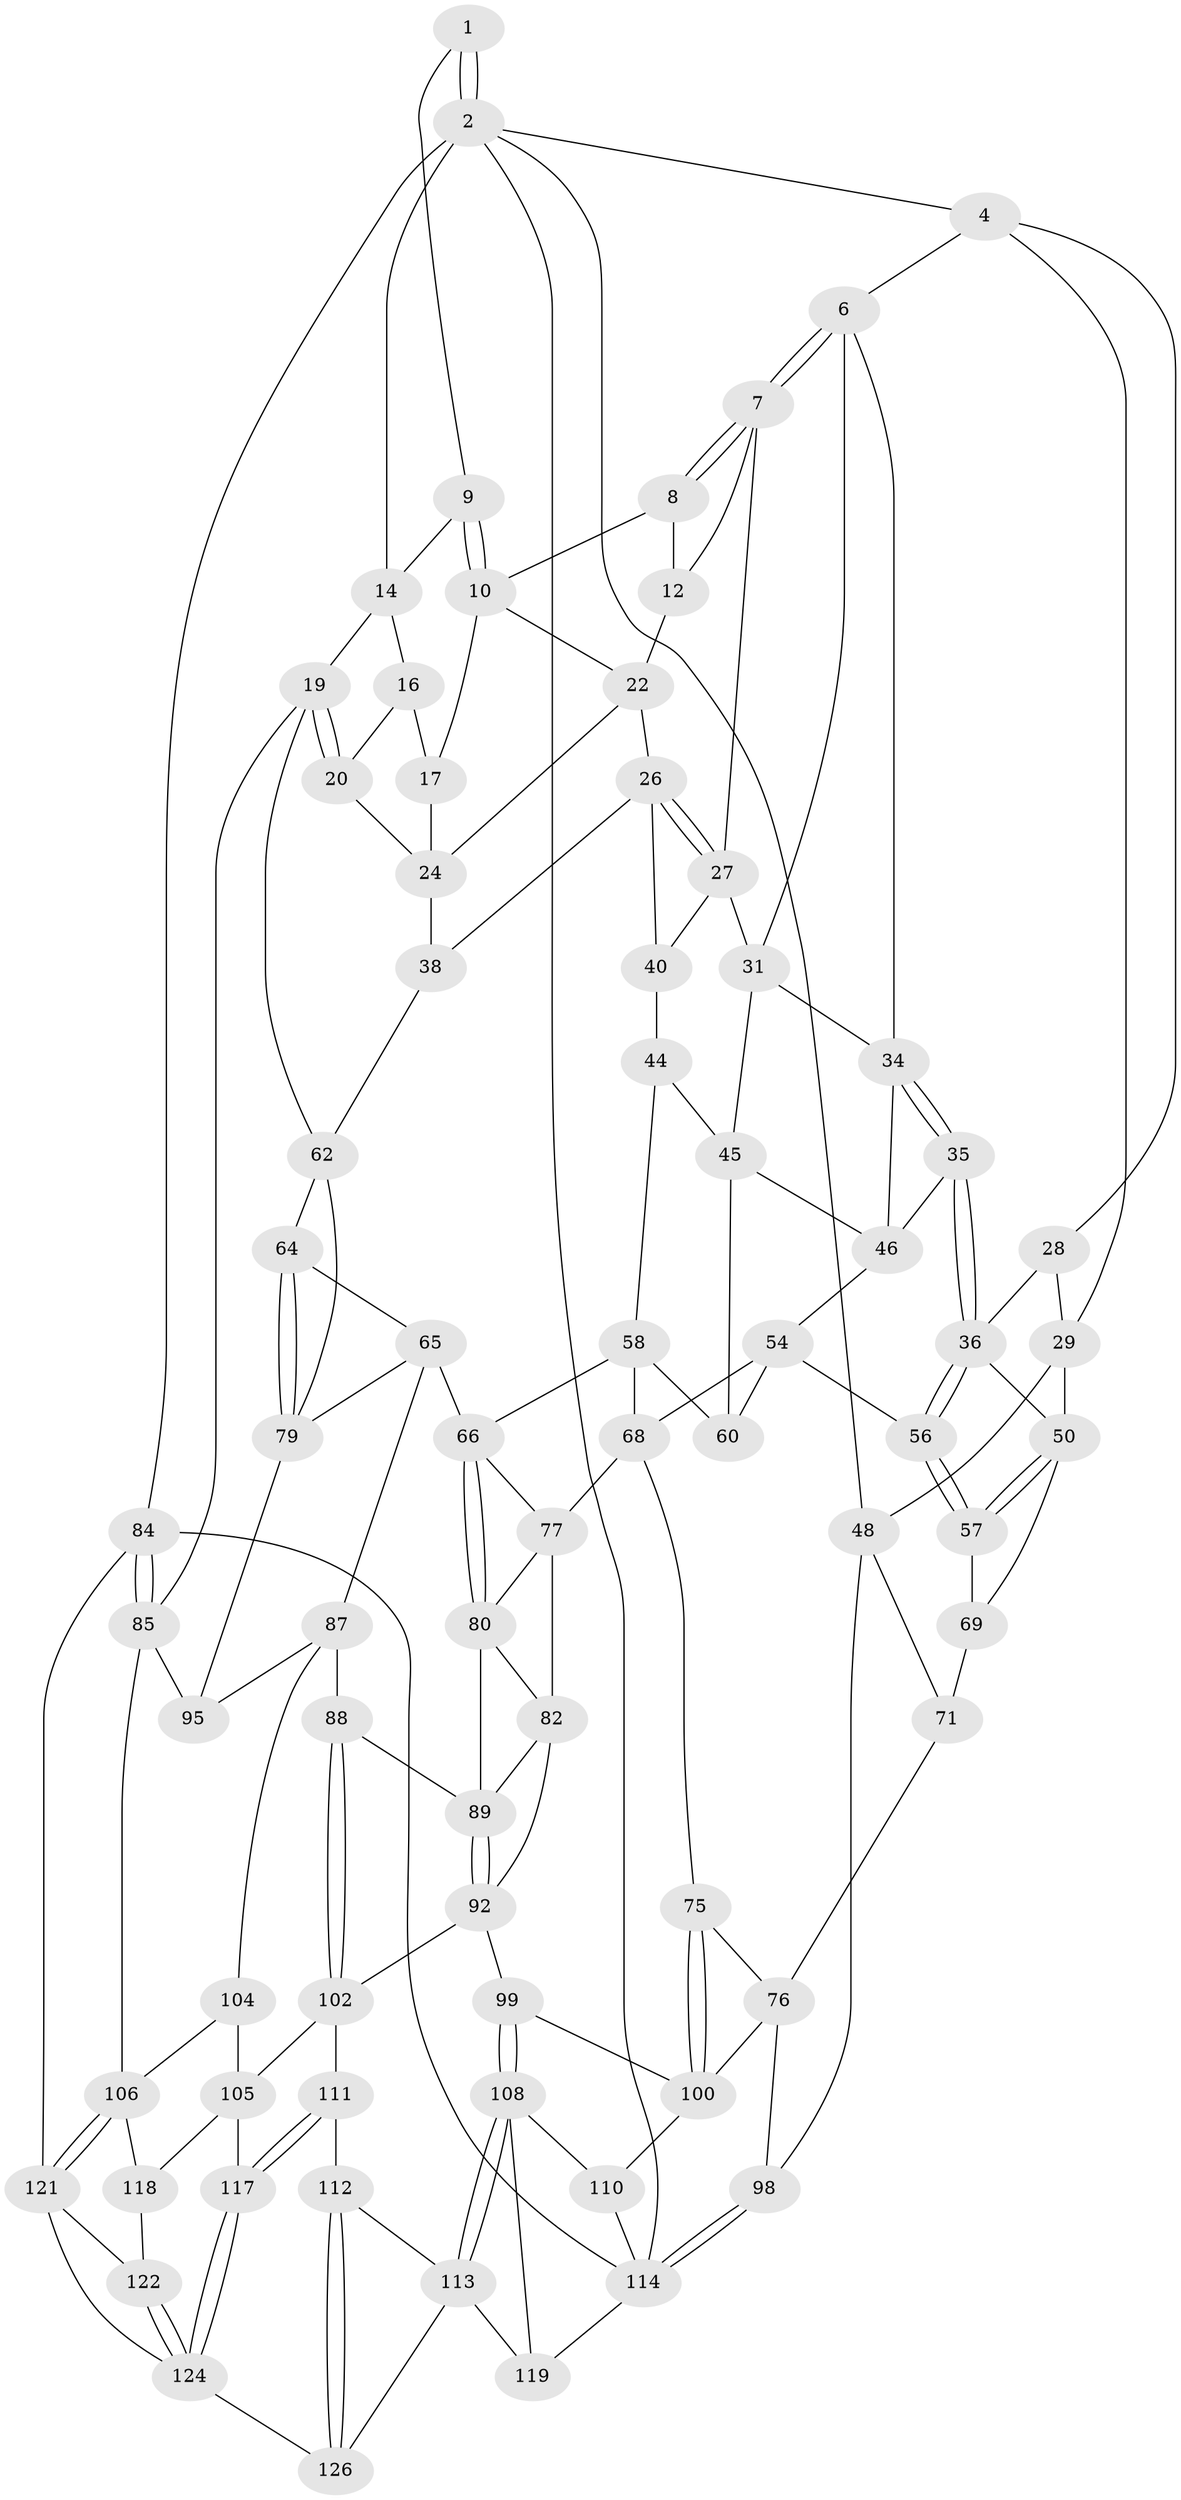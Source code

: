 // Generated by graph-tools (version 1.1) at 2025/24/03/03/25 07:24:31]
// undirected, 76 vertices, 162 edges
graph export_dot {
graph [start="1"]
  node [color=gray90,style=filled];
  1 [pos="+0.8892507183264886+0"];
  2 [pos="+1+0",super="+3"];
  4 [pos="+0.15365968392065066+0",super="+5"];
  6 [pos="+0.40839367427718987+0",super="+32"];
  7 [pos="+0.4990617976843682+0",super="+13"];
  8 [pos="+0.6714016458794134+0",super="+11"];
  9 [pos="+0.895969406464178+0"];
  10 [pos="+0.881579125849867+0.03619777630502232",super="+18"];
  12 [pos="+0.8015993915558417+0.07610250285839551"];
  14 [pos="+0.9857574228691331+0.05097654891772906",super="+15"];
  16 [pos="+0.9685946202321284+0.06570381418946589",super="+21"];
  17 [pos="+0.8827331328615413+0.05979501285176601",super="+23"];
  19 [pos="+1+0.2306546685542266",super="+61"];
  20 [pos="+1+0.21853423562912"];
  22 [pos="+0.8118387348024976+0.0826126642278595",super="+25"];
  24 [pos="+0.8241330622723111+0.17748099690274075",super="+33"];
  26 [pos="+0.7663886476754007+0.18146224256128493",super="+39"];
  27 [pos="+0.6977289463361112+0.15748165376983864",super="+30"];
  28 [pos="+0.11810038351061507+0.1461164539651043"];
  29 [pos="+0.012737025326147344+0.18408676434343016",super="+49"];
  31 [pos="+0.5303913588165213+0.17322150753734503",super="+42"];
  34 [pos="+0.32554547915145277+0.1609953140149462",super="+43"];
  35 [pos="+0.3247098799470102+0.1636106744054909"];
  36 [pos="+0.2924645370272089+0.21236214137234682",super="+37"];
  38 [pos="+0.8440896690521171+0.3567138111745796"];
  40 [pos="+0.7285968881559561+0.3124105775686228",super="+41"];
  44 [pos="+0.6396083310608999+0.25121193125667196",super="+47"];
  45 [pos="+0.5432142085544605+0.2671707655025665",super="+52"];
  46 [pos="+0.42862657911161745+0.2603029734475142",super="+53"];
  48 [pos="+0+0.2794254149153492",super="+72"];
  50 [pos="+0.1639896456518475+0.2663036942932656",super="+51"];
  54 [pos="+0.4041969333698895+0.3489482754248111",super="+55"];
  56 [pos="+0.31898086442108625+0.3881277127438513"];
  57 [pos="+0.2146754247641155+0.3997440025576138"];
  58 [pos="+0.6220045399938662+0.394708713055057",super="+59"];
  60 [pos="+0.5427033334139495+0.3014758335019031"];
  62 [pos="+1+0.49665865311968055",super="+63"];
  64 [pos="+0.7972380354329784+0.4526020076002111"];
  65 [pos="+0.7188173998551886+0.4938530693390407",super="+86"];
  66 [pos="+0.692769691236102+0.4903710053103688",super="+67"];
  68 [pos="+0.3817041283894893+0.4555946628130818",super="+74"];
  69 [pos="+0.2083780847714807+0.4030270249581427",super="+70"];
  71 [pos="+0.06438528312182712+0.5573319384914575",super="+73"];
  75 [pos="+0.17823330189151193+0.5957580770976992"];
  76 [pos="+0.15110426576352043+0.5875626676256103",super="+97"];
  77 [pos="+0.5489600341141995+0.4970889497271381",super="+78"];
  79 [pos="+0.9067230570637278+0.5757563282853785",super="+91"];
  80 [pos="+0.6475880242303033+0.5576711967680494",super="+81"];
  82 [pos="+0.5508765844837095+0.5814503487812547",super="+83"];
  84 [pos="+1+1"];
  85 [pos="+1+0.8775717632777342",super="+94"];
  87 [pos="+0.7433520452416675+0.6649003635044757",super="+96"];
  88 [pos="+0.6724322552169061+0.6674687621396076"];
  89 [pos="+0.6417971716358474+0.6554155188316062",super="+90"];
  92 [pos="+0.517131288630606+0.7115650408700186",super="+93"];
  95 [pos="+0.8750648834974356+0.7098785672444313"];
  98 [pos="+0+1"];
  99 [pos="+0.4292316057450527+0.6789854055960268"];
  100 [pos="+0.23395213697012404+0.6965628941051277",super="+101"];
  102 [pos="+0.6769019922063403+0.8030998058272992",super="+103"];
  104 [pos="+0.7134427588610947+0.8071160573882091"];
  105 [pos="+0.7035104080843159+0.808810575198329",super="+116"];
  106 [pos="+0.856255254873501+0.8161217733016197",super="+107"];
  108 [pos="+0.35706355340478885+0.8081752723997043",super="+109"];
  110 [pos="+0.2542886337427405+0.7976422969745853"];
  111 [pos="+0.5680793060912455+0.8438432374926147"];
  112 [pos="+0.5499254019976169+0.86304806935128"];
  113 [pos="+0.4640924136864544+0.9261093546260949",super="+120"];
  114 [pos="+0+1",super="+115"];
  117 [pos="+0.6936263257144799+0.9810331197234629"];
  118 [pos="+0.748720274479483+0.9332199097121908"];
  119 [pos="+0.14856845303529426+1"];
  121 [pos="+0.8515614264789514+0.9183116936375004",super="+123"];
  122 [pos="+0.8389157737017784+0.922653668012264"];
  124 [pos="+0.6826046675380453+1",super="+125"];
  126 [pos="+0.6314872974225659+1"];
  1 -- 2;
  1 -- 2;
  1 -- 9;
  2 -- 84;
  2 -- 14;
  2 -- 48;
  2 -- 4;
  2 -- 114;
  4 -- 29;
  4 -- 28;
  4 -- 6;
  6 -- 7;
  6 -- 7;
  6 -- 34;
  6 -- 31;
  7 -- 8;
  7 -- 8;
  7 -- 27;
  7 -- 12;
  8 -- 10;
  8 -- 12;
  9 -- 10;
  9 -- 10;
  9 -- 14;
  10 -- 17;
  10 -- 22;
  12 -- 22;
  14 -- 16;
  14 -- 19;
  16 -- 17 [weight=2];
  16 -- 20;
  17 -- 24;
  19 -- 20;
  19 -- 20;
  19 -- 85;
  19 -- 62;
  20 -- 24;
  22 -- 24;
  22 -- 26;
  24 -- 38;
  26 -- 27;
  26 -- 27;
  26 -- 40;
  26 -- 38;
  27 -- 40;
  27 -- 31;
  28 -- 29;
  28 -- 36;
  29 -- 48;
  29 -- 50;
  31 -- 34;
  31 -- 45;
  34 -- 35;
  34 -- 35;
  34 -- 46;
  35 -- 36;
  35 -- 36;
  35 -- 46;
  36 -- 56;
  36 -- 56;
  36 -- 50;
  38 -- 62;
  40 -- 44 [weight=2];
  44 -- 45;
  44 -- 58;
  45 -- 60;
  45 -- 46;
  46 -- 54;
  48 -- 98;
  48 -- 71;
  50 -- 57;
  50 -- 57;
  50 -- 69;
  54 -- 60;
  54 -- 56;
  54 -- 68;
  56 -- 57;
  56 -- 57;
  57 -- 69;
  58 -- 66;
  58 -- 60;
  58 -- 68;
  62 -- 79;
  62 -- 64;
  64 -- 65;
  64 -- 79;
  64 -- 79;
  65 -- 66;
  65 -- 87;
  65 -- 79;
  66 -- 80;
  66 -- 80;
  66 -- 77;
  68 -- 75;
  68 -- 77;
  69 -- 71 [weight=2];
  71 -- 76;
  75 -- 76;
  75 -- 100;
  75 -- 100;
  76 -- 100;
  76 -- 98;
  77 -- 82;
  77 -- 80;
  79 -- 95;
  80 -- 89;
  80 -- 82;
  82 -- 89;
  82 -- 92;
  84 -- 85;
  84 -- 85;
  84 -- 114;
  84 -- 121;
  85 -- 106;
  85 -- 95;
  87 -- 88;
  87 -- 104;
  87 -- 95;
  88 -- 89;
  88 -- 102;
  88 -- 102;
  89 -- 92;
  89 -- 92;
  92 -- 99;
  92 -- 102;
  98 -- 114;
  98 -- 114;
  99 -- 100;
  99 -- 108;
  99 -- 108;
  100 -- 110;
  102 -- 105;
  102 -- 111;
  104 -- 105;
  104 -- 106;
  105 -- 117;
  105 -- 118;
  106 -- 121;
  106 -- 121;
  106 -- 118;
  108 -- 113;
  108 -- 113;
  108 -- 110;
  108 -- 119;
  110 -- 114;
  111 -- 112;
  111 -- 117;
  111 -- 117;
  112 -- 113;
  112 -- 126;
  112 -- 126;
  113 -- 126;
  113 -- 119;
  114 -- 119;
  117 -- 124;
  117 -- 124;
  118 -- 122;
  121 -- 122;
  121 -- 124;
  122 -- 124;
  122 -- 124;
  124 -- 126;
}
